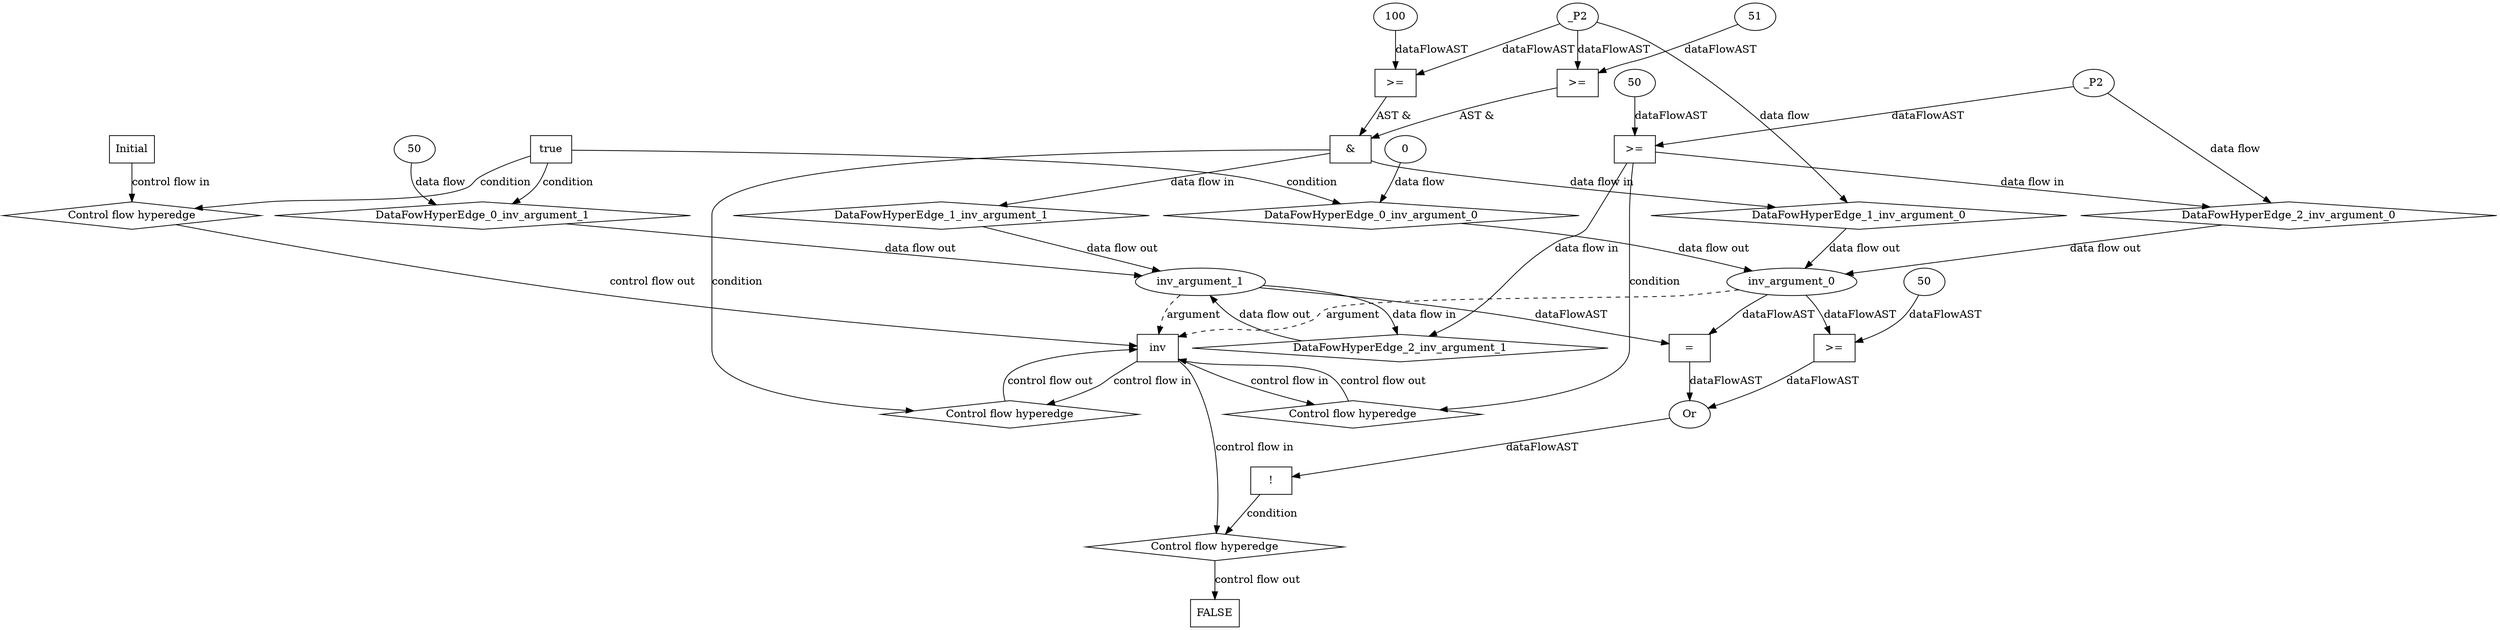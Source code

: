 digraph dag {
"inv" [label="inv" nodeName="inv" class=cfn  shape="rect"];
FALSE [label="FALSE" nodeName=FALSE class=cfn  shape="rect"];
Initial [label="Initial" nodeName=Initial class=cfn  shape="rect"];
ControlFowHyperEdge_0 [label="Control flow hyperedge" nodeName=ControlFowHyperEdge_0 class=controlFlowHyperEdge shape="diamond"];
"Initial" -> ControlFowHyperEdge_0 [label="control flow in"]
ControlFowHyperEdge_0 -> "inv" [label="control flow out"]
ControlFowHyperEdge_1 [label="Control flow hyperedge" nodeName=ControlFowHyperEdge_1 class=controlFlowHyperEdge shape="diamond"];
"inv" -> ControlFowHyperEdge_1 [label="control flow in"]
ControlFowHyperEdge_1 -> "inv" [label="control flow out"]
ControlFowHyperEdge_2 [label="Control flow hyperedge" nodeName=ControlFowHyperEdge_2 class=controlFlowHyperEdge shape="diamond"];
"inv" -> ControlFowHyperEdge_2 [label="control flow in"]
ControlFowHyperEdge_2 -> "inv" [label="control flow out"]
ControlFowHyperEdge_3 [label="Control flow hyperedge" nodeName=ControlFowHyperEdge_3 class=controlFlowHyperEdge shape="diamond"];
"inv" -> ControlFowHyperEdge_3 [label="control flow in"]
ControlFowHyperEdge_3 -> "FALSE" [label="control flow out"]
"inv_argument_0" [label="inv_argument_0" nodeName=argument0 class=argument  head="inv" shape="oval"];
"inv_argument_0" -> "inv"[label="argument" style="dashed"]
"inv_argument_1" [label="inv_argument_1" nodeName=argument1 class=argument  head="inv" shape="oval"];
"inv_argument_1" -> "inv"[label="argument" style="dashed"]

"true_0" [label="true" nodeName="true_0" class=true shape="rect"];
"true_0" -> "ControlFowHyperEdge_0" [label="condition"];
"xxxinv___Initial_0xxxdataFlow_0_node_0" [label="0" nodeName="xxxinv___Initial_0xxxdataFlow_0_node_0" class=Literal ];

"xxxinv___Initial_0xxxdataFlow_0_node_0" -> "DataFowHyperEdge_0_inv_argument_0" [label="data flow"];
"xxxinv___Initial_0xxxdataFlow1_node_0" [label="50" nodeName="xxxinv___Initial_0xxxdataFlow1_node_0" class=Literal ];

"xxxinv___Initial_0xxxdataFlow1_node_0" -> "DataFowHyperEdge_0_inv_argument_1" [label="data flow"];
"xxxinv___inv_1xxx_and" [label="&" nodeName="xxxinv___inv_1xxx_and" class=Operator shape="rect"];
"xxxinv___inv_1xxxguard_0_node_0" [label=">=" nodeName="xxxinv___inv_1xxxguard_0_node_0" class=Operator  shape="rect"];
"xxxinv___inv_1xxxguard_0_node_1" [label="100" nodeName="xxxinv___inv_1xxxguard_0_node_1" class=Literal ];
"xxxinv___inv_1xxxguard_0_node_1" -> "xxxinv___inv_1xxxguard_0_node_0"[label="dataFlowAST"]
"xxxinv___inv_1xxxdataFlow_0_node_0" -> "xxxinv___inv_1xxxguard_0_node_0"[label="dataFlowAST"]

"xxxinv___inv_1xxxguard_0_node_0" -> "xxxinv___inv_1xxx_and" [label="AST &"];
"xxxinv___inv_1xxxguard1_node_0" [label=">=" nodeName="xxxinv___inv_1xxxguard1_node_0" class=Operator  shape="rect"];
"xxxinv___inv_1xxxguard1_node_2" [label="51" nodeName="xxxinv___inv_1xxxguard1_node_2" class=Literal ];
"xxxinv___inv_1xxxdataFlow_0_node_0" -> "xxxinv___inv_1xxxguard1_node_0"[label="dataFlowAST"]
"xxxinv___inv_1xxxguard1_node_2" -> "xxxinv___inv_1xxxguard1_node_0"[label="dataFlowAST"]

"xxxinv___inv_1xxxguard1_node_0" -> "xxxinv___inv_1xxx_and" [label="AST &"];
"xxxinv___inv_1xxx_and" -> "ControlFowHyperEdge_1" [label="condition"];
"xxxinv___inv_1xxxdataFlow_0_node_0" [label="_P2" nodeName="xxxinv___inv_1xxxdataFlow_0_node_0" class=Constant ];

"xxxinv___inv_1xxxdataFlow_0_node_0" -> "DataFowHyperEdge_1_inv_argument_0" [label="data flow"];
"xxxinv___inv_2xxxguard_0_node_0" [label=">=" nodeName="xxxinv___inv_2xxxguard_0_node_0" class=Operator  shape="rect"];
"xxxinv___inv_2xxxguard_0_node_1" [label="50" nodeName="xxxinv___inv_2xxxguard_0_node_1" class=Literal ];
"xxxinv___inv_2xxxguard_0_node_1" -> "xxxinv___inv_2xxxguard_0_node_0"[label="dataFlowAST"]
"xxxinv___inv_2xxxdataFlow_0_node_0" -> "xxxinv___inv_2xxxguard_0_node_0"[label="dataFlowAST"]

"xxxinv___inv_2xxxguard_0_node_0" -> "ControlFowHyperEdge_2" [label="condition"];
"xxxinv___inv_2xxxdataFlow_0_node_0" [label="_P2" nodeName="xxxinv___inv_2xxxdataFlow_0_node_0" class=Constant ];

"xxxinv___inv_2xxxdataFlow_0_node_0" -> "DataFowHyperEdge_2_inv_argument_0" [label="data flow"];
"xxxFALSE___inv_3xxxguard_0_node_0" [label="!" nodeName="xxxFALSE___inv_3xxxguard_0_node_0" class=Operator shape="rect"];
"xxxFALSE___inv_3xxxguard_0_node_1" [label="Or" nodeName="xxxFALSE___inv_3xxxguard_0_node_1" class=Operator ];
"xxxFALSE___inv_3xxxguard_0_node_2" [label="=" nodeName="xxxFALSE___inv_3xxxguard_0_node_2" class=Operator  shape="rect"];
"xxxFALSE___inv_3xxxguard_0_node_5" [label=">=" nodeName="xxxFALSE___inv_3xxxguard_0_node_5" class=Operator  shape="rect"];
"xxxFALSE___inv_3xxxguard_0_node_6" [label="50" nodeName="xxxFALSE___inv_3xxxguard_0_node_6" class=Literal ];
"xxxFALSE___inv_3xxxguard_0_node_1" -> "xxxFALSE___inv_3xxxguard_0_node_0"[label="dataFlowAST"]
"xxxFALSE___inv_3xxxguard_0_node_2" -> "xxxFALSE___inv_3xxxguard_0_node_1"[label="dataFlowAST"]
"xxxFALSE___inv_3xxxguard_0_node_5" -> "xxxFALSE___inv_3xxxguard_0_node_1"[label="dataFlowAST"]
"inv_argument_1" -> "xxxFALSE___inv_3xxxguard_0_node_2"[label="dataFlowAST"]
"inv_argument_0" -> "xxxFALSE___inv_3xxxguard_0_node_2"[label="dataFlowAST"]
"xxxFALSE___inv_3xxxguard_0_node_6" -> "xxxFALSE___inv_3xxxguard_0_node_5"[label="dataFlowAST"]
"inv_argument_0" -> "xxxFALSE___inv_3xxxguard_0_node_5"[label="dataFlowAST"]

"xxxFALSE___inv_3xxxguard_0_node_0" -> "ControlFowHyperEdge_3" [label="condition"];
"DataFowHyperEdge_0_inv_argument_0" [label="DataFowHyperEdge_0_inv_argument_0" nodeName="DataFowHyperEdge_0_inv_argument_0" class=DataFlowHyperedge shape="diamond"];
"DataFowHyperEdge_0_inv_argument_0" -> "inv_argument_0"[label="data flow out"]
"true_0" -> "DataFowHyperEdge_0_inv_argument_0" [label="condition"];
"DataFowHyperEdge_0_inv_argument_1" [label="DataFowHyperEdge_0_inv_argument_1" nodeName="DataFowHyperEdge_0_inv_argument_1" class=DataFlowHyperedge shape="diamond"];
"DataFowHyperEdge_0_inv_argument_1" -> "inv_argument_1"[label="data flow out"]
"true_0" -> "DataFowHyperEdge_0_inv_argument_1" [label="condition"];
"DataFowHyperEdge_1_inv_argument_0" [label="DataFowHyperEdge_1_inv_argument_0" nodeName="DataFowHyperEdge_1_inv_argument_0" class=DataFlowHyperedge shape="diamond"];
"DataFowHyperEdge_1_inv_argument_0" -> "inv_argument_0"[label="data flow out"]
"xxxinv___inv_1xxx_and" -> "DataFowHyperEdge_1_inv_argument_0"[label="data flow in"]
"DataFowHyperEdge_1_inv_argument_1" [label="DataFowHyperEdge_1_inv_argument_1" nodeName="DataFowHyperEdge_1_inv_argument_1" class=DataFlowHyperedge shape="diamond"];
"DataFowHyperEdge_1_inv_argument_1" -> "inv_argument_1"[label="data flow out"]
"xxxinv___inv_1xxx_and" -> "DataFowHyperEdge_1_inv_argument_1"[label="data flow in"]
"DataFowHyperEdge_2_inv_argument_0" [label="DataFowHyperEdge_2_inv_argument_0" nodeName="DataFowHyperEdge_2_inv_argument_0" class=DataFlowHyperedge shape="diamond"];
"DataFowHyperEdge_2_inv_argument_0" -> "inv_argument_0"[label="data flow out"]
"xxxinv___inv_2xxxguard_0_node_0" -> "DataFowHyperEdge_2_inv_argument_0"[label="data flow in"]
"DataFowHyperEdge_2_inv_argument_1" [label="DataFowHyperEdge_2_inv_argument_1" nodeName="DataFowHyperEdge_2_inv_argument_1" class=DataFlowHyperedge shape="diamond"];
"DataFowHyperEdge_2_inv_argument_1" -> "inv_argument_1"[label="data flow out"]
"xxxinv___inv_2xxxguard_0_node_0" -> "DataFowHyperEdge_2_inv_argument_1"[label="data flow in"]
"inv_argument_1" -> "DataFowHyperEdge_2_inv_argument_1"[label="data flow in"]




}

